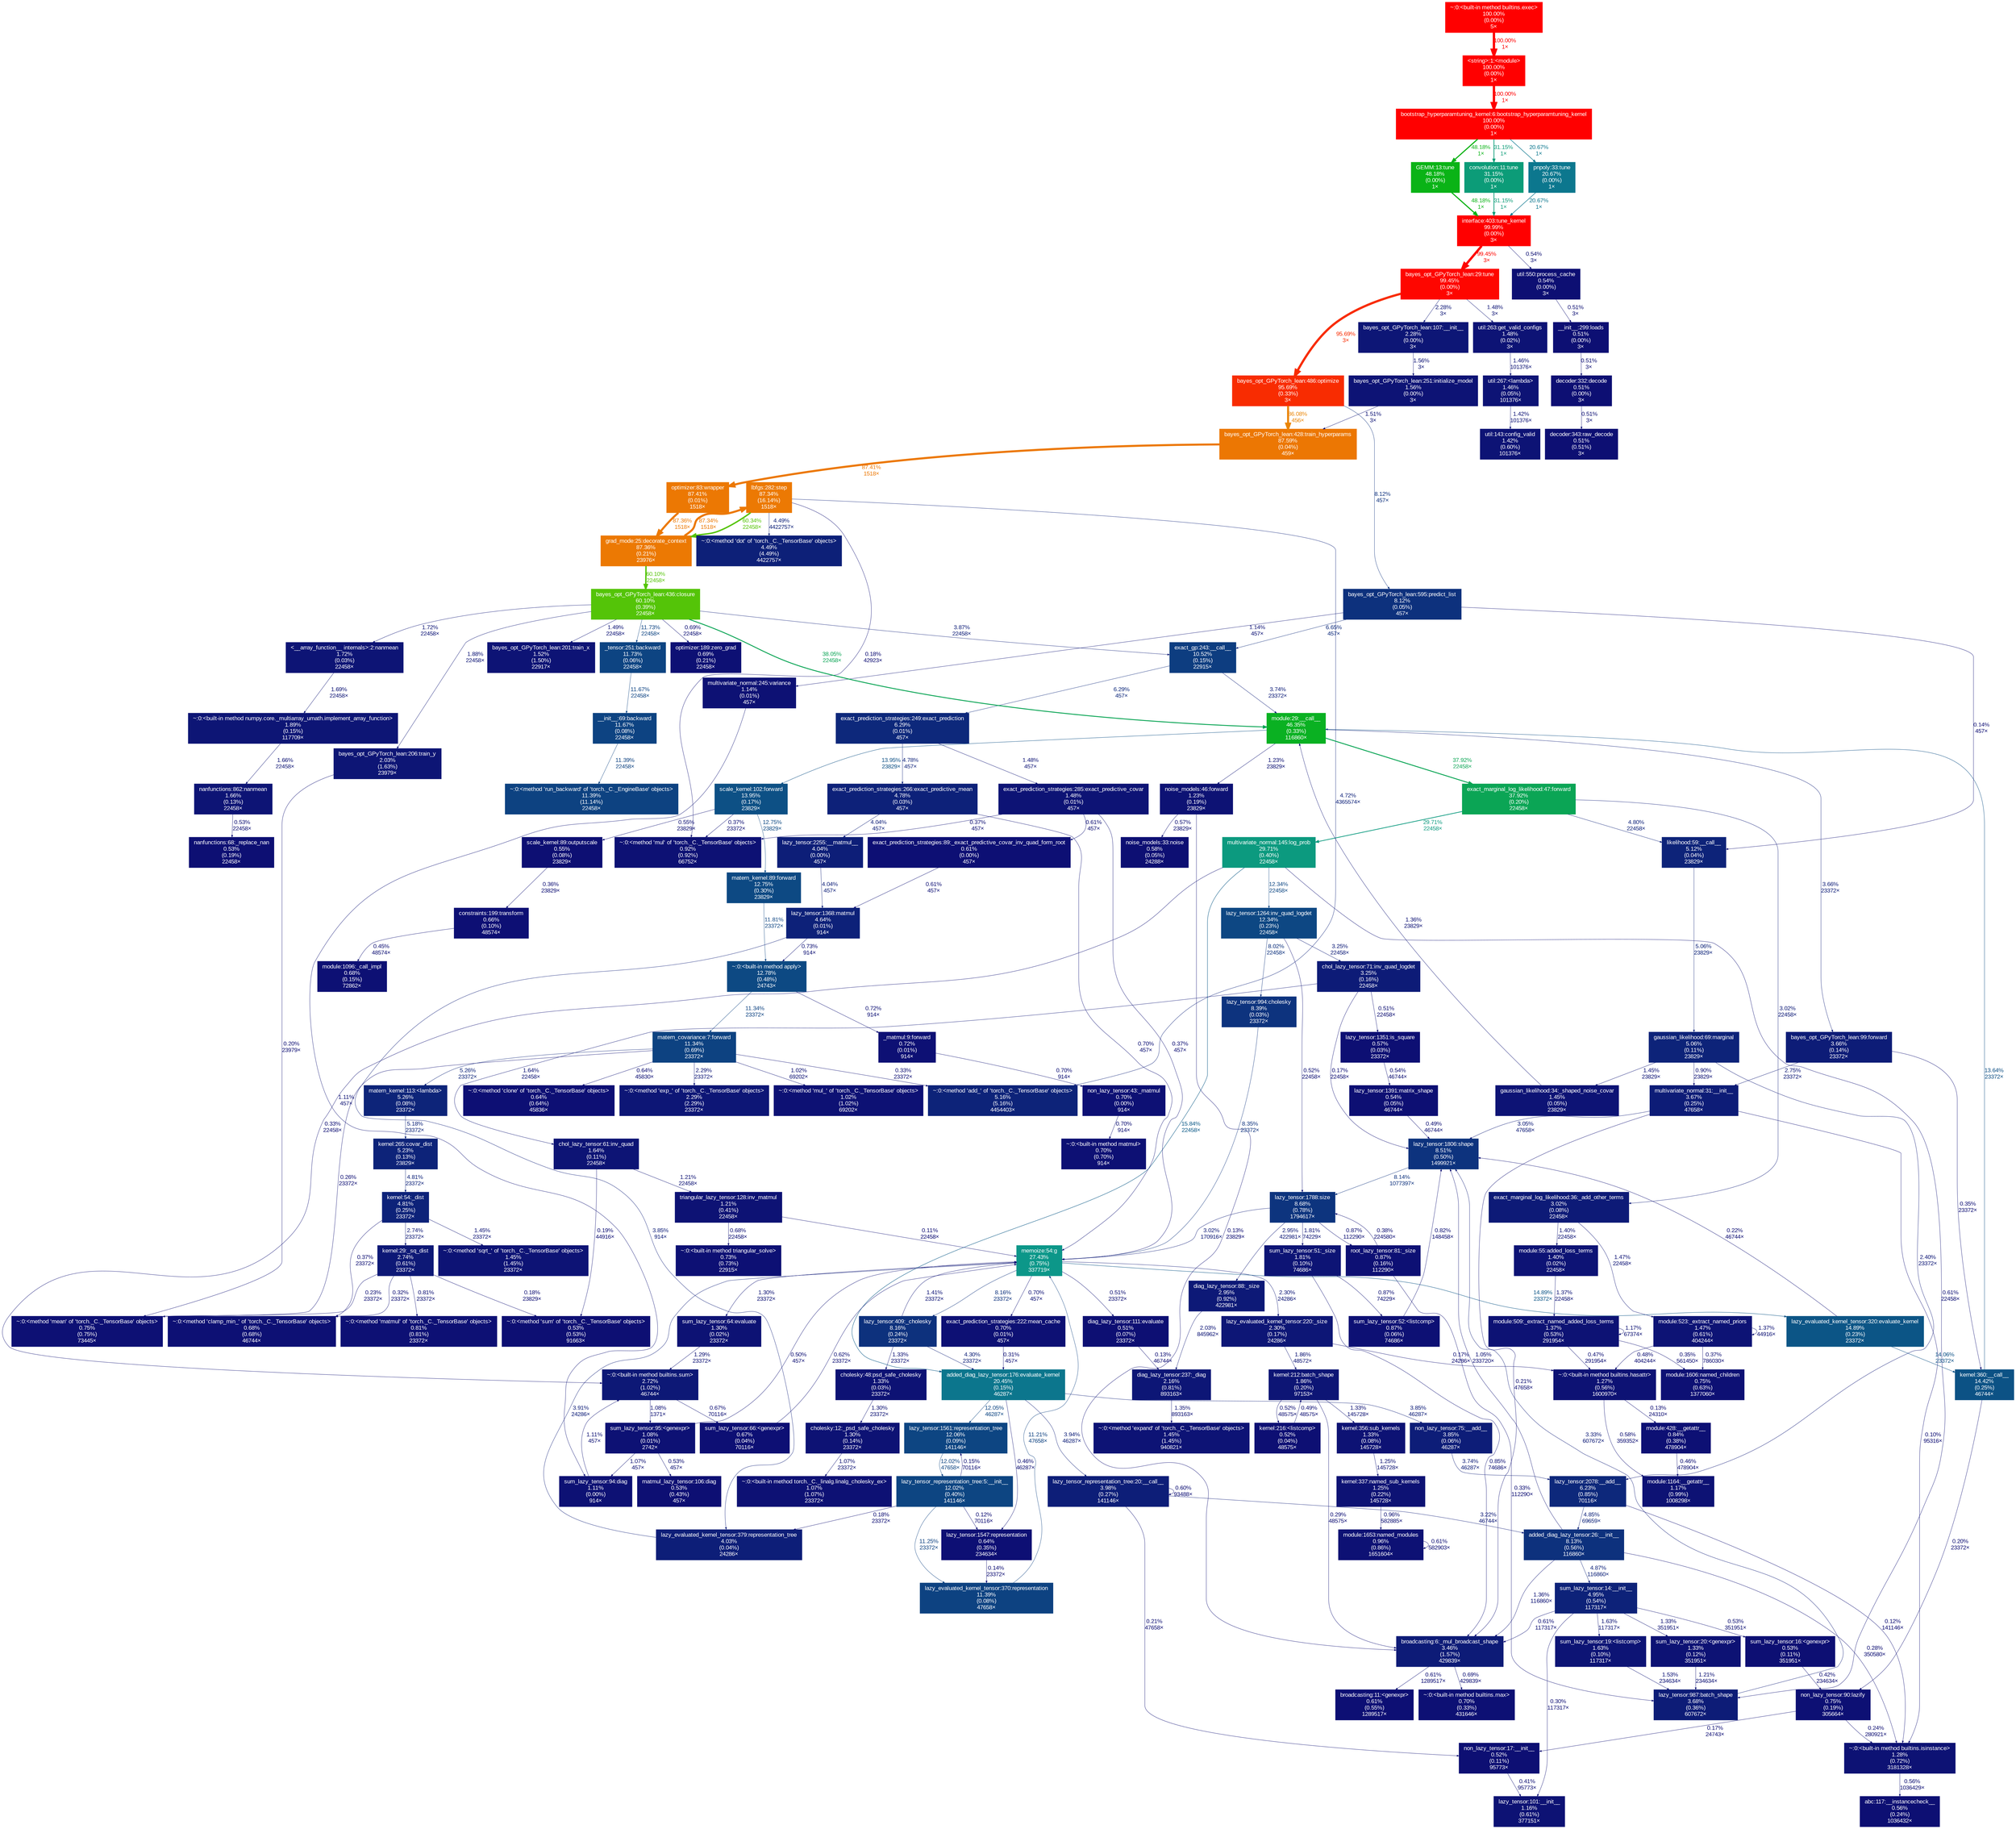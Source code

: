 digraph {
	graph [fontname=Arial, nodesep=0.125, ranksep=0.25];
	node [fontcolor=white, fontname=Arial, height=0, shape=box, style=filled, width=0];
	edge [fontname=Arial];
	27 [color="#ec7903", fontcolor="#ffffff", fontsize="10.00", label="lbfgs:282:step\n87.34%\n(16.14%)\n1518×", tooltip="/Users/fjwillemsen/.pyenv/versions/kerneltuner_bayesopt/lib/python3.9/site-packages/torch/optim/lbfgs.py"];
	27 -> 595 [arrowsize="0.78", color="#56c408", fontcolor="#56c408", fontsize="10.00", label="60.34%\n22458×", labeldistance="2.41", penwidth="2.41"];
	27 -> 655 [arrowsize="0.35", color="#0d2179", fontcolor="#0d2179", fontsize="10.00", label="4.72%\n4365574×", labeldistance="0.50", penwidth="0.50"];
	27 -> 671 [arrowsize="0.35", color="#0d2078", fontcolor="#0d2078", fontsize="10.00", label="4.49%\n4422757×", labeldistance="0.50", penwidth="0.50"];
	27 -> 684 [arrowsize="0.35", color="#0d0d73", fontcolor="#0d0d73", fontsize="10.00", label="0.18%\n42923×", labeldistance="0.50", penwidth="0.50"];
	29 [color="#0d1b77", fontcolor="#ffffff", fontsize="10.00", label="broadcasting:6:_mul_broadcast_shape\n3.46%\n(1.57%)\n429839×", tooltip="/Users/fjwillemsen/.pyenv/versions/kerneltuner_bayesopt/lib/python3.9/site-packages/gpytorch/utils/broadcasting.py"];
	29 -> 275 [arrowsize="0.35", color="#0d0f74", fontcolor="#0d0f74", fontsize="10.00", label="0.61%\n1289517×", labeldistance="0.50", penwidth="0.50"];
	29 -> 289 [arrowsize="0.35", color="#0d1074", fontcolor="#0d1074", fontsize="10.00", label="0.69%\n429839×", labeldistance="0.50", penwidth="0.50"];
	30 [color="#0d0f74", fontcolor="#ffffff", fontsize="10.00", label="lazy_tensor:1547:representation\n0.64%\n(0.35%)\n234634×", tooltip="/Users/fjwillemsen/.pyenv/versions/kerneltuner_bayesopt/lib/python3.9/site-packages/gpytorch/lazy/lazy_tensor.py"];
	30 -> 774 [arrowsize="0.35", color="#0d0d73", fontcolor="#0d0d73", fontsize="10.00", label="0.14%\n23372×", labeldistance="0.50", penwidth="0.50"];
	31 [color="#0d4582", fontcolor="#ffffff", fontsize="10.00", label="lazy_tensor_representation_tree:5:__init__\n12.02%\n(0.40%)\n141146×", tooltip="/Users/fjwillemsen/.pyenv/versions/kerneltuner_bayesopt/lib/python3.9/site-packages/gpytorch/lazy/lazy_tensor_representation_tree.py"];
	31 -> 30 [arrowsize="0.35", color="#0d0d73", fontcolor="#0d0d73", fontsize="10.00", label="0.12%\n70116×", labeldistance="0.50", penwidth="0.50"];
	31 -> 774 [arrowsize="0.35", color="#0d4181", fontcolor="#0d4181", fontsize="10.00", label="11.25%\n23372×", labeldistance="0.50", penwidth="0.50"];
	31 -> 775 [arrowsize="0.35", color="#0d0d73", fontcolor="#0d0d73", fontsize="10.00", label="0.18%\n23372×", labeldistance="0.50", penwidth="0.50"];
	31 -> 812 [arrowsize="0.35", color="#0d0d73", fontcolor="#0d0d73", fontsize="10.00", label="0.15%\n70116×", labeldistance="0.50", penwidth="0.50"];
	32 [color="#0d1e78", fontcolor="#ffffff", fontsize="10.00", label="lazy_tensor_representation_tree:20:__call__\n3.98%\n(0.27%)\n141146×", tooltip="/Users/fjwillemsen/.pyenv/versions/kerneltuner_bayesopt/lib/python3.9/site-packages/gpytorch/lazy/lazy_tensor_representation_tree.py"];
	32 -> 32 [arrowsize="0.35", color="#0d0f74", fontcolor="#0d0f74", fontsize="10.00", label="0.60%\n93488×", labeldistance="0.50", penwidth="0.50"];
	32 -> 229 [arrowsize="0.35", color="#0d1a77", fontcolor="#0d1a77", fontsize="10.00", label="3.22%\n46744×", labeldistance="0.50", penwidth="0.50"];
	32 -> 798 [arrowsize="0.35", color="#0d0e73", fontcolor="#0d0e73", fontsize="10.00", label="0.21%\n47658×", labeldistance="0.50", penwidth="0.50"];
	33 [color="#0d3d80", fontcolor="#ffffff", fontsize="10.00", label="exact_gp:243:__call__\n10.52%\n(0.15%)\n22915×", tooltip="/Users/fjwillemsen/.pyenv/versions/kerneltuner_bayesopt/lib/python3.9/site-packages/gpytorch/models/exact_gp.py"];
	33 -> 247 [arrowsize="0.35", color="#0d1d78", fontcolor="#0d1d78", fontsize="10.00", label="3.74%\n23372×", labeldistance="0.50", penwidth="0.50"];
	33 -> 776 [arrowsize="0.35", color="#0d287b", fontcolor="#0d287b", fontsize="10.00", label="6.29%\n457×", labeldistance="0.50", penwidth="0.50"];
	36 [color="#ec7703", fontcolor="#ffffff", fontsize="10.00", label="bayes_opt_GPyTorch_lean:428:train_hyperparams\n87.59%\n(0.04%)\n459×", tooltip="/Users/fjwillemsen/University/PhD/OneDrive - Netherlands eScience Center/Projects/Bayesian Optimization in Kernel Tuner/Code/kernel_tuner/kernel_tuner/strategies/bayes_opt_GPyTorch_lean.py"];
	36 -> 142 [arrowsize="0.93", color="#ec7803", fontcolor="#ec7803", fontsize="10.00", label="87.41%\n1518×", labeldistance="3.50", penwidth="3.50"];
	38 [color="#ff0000", fontcolor="#ffffff", fontsize="10.00", label="bootstrap_hyperparamtuning_kernel:6:bootstrap_hyperparamtuning_kernel\n100.00%\n(0.00%)\n1×", tooltip="/Users/fjwillemsen/Library/CloudStorage/OneDrive-NetherlandseScienceCenter/Projects/Bayesian Optimization in Kernel Tuner/Code/cached_data_used/bootstrap_hyperparamtuning_kernel.py"];
	38 -> 356 [arrowsize="0.69", color="#0ab316", fontcolor="#0ab316", fontsize="10.00", label="48.18%\n1×", labeldistance="1.93", penwidth="1.93"];
	38 -> 516 [arrowsize="0.56", color="#0c9c78", fontcolor="#0c9c78", fontsize="10.00", label="31.15%\n1×", labeldistance="1.25", penwidth="1.25"];
	38 -> 745 [arrowsize="0.45", color="#0c778e", fontcolor="#0c778e", fontsize="10.00", label="20.67%\n1×", labeldistance="0.83", penwidth="0.83"];
	55 [color="#0d1375", fontcolor="#ffffff", fontsize="10.00", label="util:143:config_valid\n1.42%\n(0.60%)\n101376×", tooltip="/Users/fjwillemsen/University/PhD/OneDrive - Netherlands eScience Center/Projects/Bayesian Optimization in Kernel Tuner/Code/kernel_tuner/kernel_tuner/util.py"];
	60 [color="#0d4983", fontcolor="#ffffff", fontsize="10.00", label="matern_kernel:89:forward\n12.75%\n(0.30%)\n23829×", tooltip="/Users/fjwillemsen/.pyenv/versions/kerneltuner_bayesopt/lib/python3.9/site-packages/gpytorch/kernels/matern_kernel.py"];
	60 -> 758 [arrowsize="0.35", color="#0d4482", fontcolor="#0d4482", fontsize="10.00", label="11.81%\n23372×", labeldistance="0.50", penwidth="0.50"];
	61 [color="#fe0600", fontcolor="#ffffff", fontsize="10.00", label="bayes_opt_GPyTorch_lean:29:tune\n99.45%\n(0.00%)\n3×", tooltip="/Users/fjwillemsen/University/PhD/OneDrive - Netherlands eScience Center/Projects/Bayesian Optimization in Kernel Tuner/Code/kernel_tuner/kernel_tuner/strategies/bayes_opt_GPyTorch_lean.py"];
	61 -> 88 [arrowsize="0.35", color="#0d1375", fontcolor="#0d1375", fontsize="10.00", label="1.48%\n3×", labeldistance="0.50", penwidth="0.50"];
	61 -> 281 [arrowsize="0.35", color="#0d1676", fontcolor="#0d1676", fontsize="10.00", label="2.28%\n3×", labeldistance="0.50", penwidth="0.50"];
	61 -> 282 [arrowsize="0.98", color="#f82c01", fontcolor="#f82c01", fontsize="10.00", label="95.69%\n3×", labeldistance="3.83", penwidth="3.83"];
	85 [color="#0d0f73", fontcolor="#ffffff", fontsize="10.00", label="util:550:process_cache\n0.54%\n(0.00%)\n3×", tooltip="/Users/fjwillemsen/University/PhD/OneDrive - Netherlands eScience Center/Projects/Bayesian Optimization in Kernel Tuner/Code/kernel_tuner/kernel_tuner/util.py"];
	85 -> 134 [arrowsize="0.35", color="#0d0f73", fontcolor="#0d0f73", fontsize="10.00", label="0.51%\n3×", labeldistance="0.50", penwidth="0.50"];
	86 [color="#ff0000", fontcolor="#ffffff", fontsize="10.00", label="interface:403:tune_kernel\n99.99%\n(0.00%)\n3×", tooltip="/Users/fjwillemsen/University/PhD/OneDrive - Netherlands eScience Center/Projects/Bayesian Optimization in Kernel Tuner/Code/kernel_tuner/kernel_tuner/interface.py"];
	86 -> 61 [arrowsize="1.00", color="#fe0600", fontcolor="#fe0600", fontsize="10.00", label="99.45%\n3×", labeldistance="3.98", penwidth="3.98"];
	86 -> 85 [arrowsize="0.35", color="#0d0f73", fontcolor="#0d0f73", fontsize="10.00", label="0.54%\n3×", labeldistance="0.50", penwidth="0.50"];
	88 [color="#0d1375", fontcolor="#ffffff", fontsize="10.00", label="util:263:get_valid_configs\n1.48%\n(0.02%)\n3×", tooltip="/Users/fjwillemsen/University/PhD/OneDrive - Netherlands eScience Center/Projects/Bayesian Optimization in Kernel Tuner/Code/kernel_tuner/kernel_tuner/util.py"];
	88 -> 487 [arrowsize="0.35", color="#0d1375", fontcolor="#0d1375", fontsize="10.00", label="1.46%\n101376×", labeldistance="0.50", penwidth="0.50"];
	93 [color="#0d1074", fontcolor="#ffffff", fontsize="10.00", label="module:1606:named_children\n0.75%\n(0.63%)\n1377060×", tooltip="/Users/fjwillemsen/.pyenv/versions/kerneltuner_bayesopt/lib/python3.9/site-packages/torch/nn/modules/module.py"];
	94 [color="#0d1174", fontcolor="#ffffff", fontsize="10.00", label="module:1653:named_modules\n0.96%\n(0.86%)\n1651604×", tooltip="/Users/fjwillemsen/.pyenv/versions/kerneltuner_bayesopt/lib/python3.9/site-packages/torch/nn/modules/module.py"];
	94 -> 94 [arrowsize="0.35", color="#0d0f74", fontcolor="#0d0f74", fontsize="10.00", label="0.61%\n582903×", labeldistance="0.50", penwidth="0.50"];
	95 [color="#0d1274", fontcolor="#ffffff", fontsize="10.00", label="module:509:_extract_named_added_loss_terms\n1.37%\n(0.53%)\n291954×", tooltip="/Users/fjwillemsen/.pyenv/versions/kerneltuner_bayesopt/lib/python3.9/site-packages/gpytorch/module.py"];
	95 -> 93 [arrowsize="0.35", color="#0d0e73", fontcolor="#0d0e73", fontsize="10.00", label="0.35%\n561450×", labeldistance="0.50", penwidth="0.50"];
	95 -> 95 [arrowsize="0.35", color="#0d1274", fontcolor="#0d1274", fontsize="10.00", label="1.17%\n67374×", labeldistance="0.50", penwidth="0.50"];
	95 -> 174 [arrowsize="0.35", color="#0d0f73", fontcolor="#0d0f73", fontsize="10.00", label="0.47%\n291954×", labeldistance="0.50", penwidth="0.50"];
	96 [color="#0d1375", fontcolor="#ffffff", fontsize="10.00", label="module:523:_extract_named_priors\n1.47%\n(0.61%)\n404244×", tooltip="/Users/fjwillemsen/.pyenv/versions/kerneltuner_bayesopt/lib/python3.9/site-packages/gpytorch/module.py"];
	96 -> 93 [arrowsize="0.35", color="#0d0e73", fontcolor="#0d0e73", fontsize="10.00", label="0.37%\n786030×", labeldistance="0.50", penwidth="0.50"];
	96 -> 96 [arrowsize="0.35", color="#0d1274", fontcolor="#0d1274", fontsize="10.00", label="1.37%\n44916×", labeldistance="0.50", penwidth="0.50"];
	96 -> 174 [arrowsize="0.35", color="#0d0f73", fontcolor="#0d0f73", fontsize="10.00", label="0.48%\n404244×", labeldistance="0.50", penwidth="0.50"];
	134 [color="#0d0f73", fontcolor="#ffffff", fontsize="10.00", label="__init__:299:loads\n0.51%\n(0.00%)\n3×", tooltip="/Users/fjwillemsen/.pyenv/versions/3.9.9/lib/python3.9/json/__init__.py"];
	134 -> 271 [arrowsize="0.35", color="#0d0f73", fontcolor="#0d0f73", fontsize="10.00", label="0.51%\n3×", labeldistance="0.50", penwidth="0.50"];
	140 [color="#0d1274", fontcolor="#ffffff", fontsize="10.00", label="module:1164:__getattr__\n1.17%\n(0.99%)\n1008298×", tooltip="/Users/fjwillemsen/.pyenv/versions/kerneltuner_bayesopt/lib/python3.9/site-packages/torch/nn/modules/module.py"];
	142 [color="#ec7803", fontcolor="#ffffff", fontsize="10.00", label="optimizer:83:wrapper\n87.41%\n(0.01%)\n1518×", tooltip="/Users/fjwillemsen/.pyenv/versions/kerneltuner_bayesopt/lib/python3.9/site-packages/torch/optim/optimizer.py"];
	142 -> 595 [arrowsize="0.93", color="#ec7903", fontcolor="#ec7903", fontsize="10.00", label="87.36%\n1518×", labeldistance="3.49", penwidth="3.49"];
	145 [color="#0d1475", fontcolor="#ffffff", fontsize="10.00", label="nanfunctions:862:nanmean\n1.66%\n(0.13%)\n22458×", tooltip="/Users/fjwillemsen/.pyenv/versions/kerneltuner_bayesopt/lib/python3.9/site-packages/numpy/lib/nanfunctions.py"];
	145 -> 258 [arrowsize="0.35", color="#0d0f73", fontcolor="#0d0f73", fontsize="10.00", label="0.53%\n22458×", labeldistance="0.50", penwidth="0.50"];
	157 [color="#0d317d", fontcolor="#ffffff", fontsize="10.00", label="lazy_tensor:409:_cholesky\n8.16%\n(0.24%)\n23372×", tooltip="/Users/fjwillemsen/.pyenv/versions/kerneltuner_bayesopt/lib/python3.9/site-packages/gpytorch/lazy/lazy_tensor.py"];
	157 -> 455 [arrowsize="0.35", color="#0d1375", fontcolor="#0d1375", fontsize="10.00", label="1.41%\n23372×", labeldistance="0.50", penwidth="0.50"];
	157 -> 782 [arrowsize="0.35", color="#0d1f78", fontcolor="#0d1f78", fontsize="10.00", label="4.30%\n23372×", labeldistance="0.50", penwidth="0.50"];
	157 -> 789 [arrowsize="0.35", color="#0d1274", fontcolor="#0d1274", fontsize="10.00", label="1.33%\n23372×", labeldistance="0.50", penwidth="0.50"];
	158 [color="#0d4281", fontcolor="#ffffff", fontsize="10.00", label="matern_covariance:7:forward\n11.34%\n(0.69%)\n23372×", tooltip="/Users/fjwillemsen/.pyenv/versions/kerneltuner_bayesopt/lib/python3.9/site-packages/gpytorch/functions/matern_covariance.py"];
	158 -> 655 [arrowsize="0.35", color="#0d0e73", fontcolor="#0d0e73", fontsize="10.00", label="0.33%\n23372×", labeldistance="0.50", penwidth="0.50"];
	158 -> 663 [arrowsize="0.35", color="#0d0f74", fontcolor="#0d0f74", fontsize="10.00", label="0.64%\n45830×", labeldistance="0.50", penwidth="0.50"];
	158 -> 672 [arrowsize="0.35", color="#0d1676", fontcolor="#0d1676", fontsize="10.00", label="2.29%\n23372×", labeldistance="0.50", penwidth="0.50"];
	158 -> 682 [arrowsize="0.35", color="#0d0e73", fontcolor="#0d0e73", fontsize="10.00", label="0.26%\n23372×", labeldistance="0.50", penwidth="0.50"];
	158 -> 686 [arrowsize="0.35", color="#0d1174", fontcolor="#0d1174", fontsize="10.00", label="1.02%\n69202×", labeldistance="0.50", penwidth="0.50"];
	158 -> 827 [arrowsize="0.35", color="#0d2479", fontcolor="#0d2479", fontsize="10.00", label="5.26%\n23372×", labeldistance="0.50", penwidth="0.50"];
	165 [color="#ff0000", fontcolor="#ffffff", fontsize="10.00", label="~:0:<built-in method builtins.exec>\n100.00%\n(0.00%)\n5×", tooltip="~"];
	165 -> 866 [arrowsize="1.00", color="#ff0000", fontcolor="#ff0000", fontsize="10.00", label="100.00%\n1×", labeldistance="4.00", penwidth="4.00"];
	174 [color="#0d1274", fontcolor="#ffffff", fontsize="10.00", label="~:0:<built-in method builtins.hasattr>\n1.27%\n(0.56%)\n1600970×", tooltip="~"];
	174 -> 140 [arrowsize="0.35", color="#0d0f73", fontcolor="#0d0f73", fontsize="10.00", label="0.58%\n359352×", labeldistance="0.50", penwidth="0.50"];
	174 -> 572 [arrowsize="0.35", color="#0d0d73", fontcolor="#0d0d73", fontsize="10.00", label="0.13%\n24310×", labeldistance="0.50", penwidth="0.50"];
	185 [color="#0d1074", fontcolor="#ffffff", fontsize="10.00", label="optimizer:189:zero_grad\n0.69%\n(0.21%)\n22458×", tooltip="/Users/fjwillemsen/.pyenv/versions/kerneltuner_bayesopt/lib/python3.9/site-packages/torch/optim/optimizer.py"];
	191 [color="#0d1676", fontcolor="#ffffff", fontsize="10.00", label="lazy_evaluated_kernel_tensor:220:_size\n2.30%\n(0.17%)\n24286×", tooltip="/Users/fjwillemsen/.pyenv/versions/kerneltuner_bayesopt/lib/python3.9/site-packages/gpytorch/lazy/lazy_evaluated_kernel_tensor.py"];
	191 -> 174 [arrowsize="0.35", color="#0d0d73", fontcolor="#0d0d73", fontsize="10.00", label="0.17%\n24286×", labeldistance="0.50", penwidth="0.50"];
	191 -> 278 [arrowsize="0.35", color="#0d1575", fontcolor="#0d1575", fontsize="10.00", label="1.86%\n48572×", labeldistance="0.50", penwidth="0.50"];
	199 [color="#0d1274", fontcolor="#ffffff", fontsize="10.00", label="~:0:<built-in method builtins.isinstance>\n1.28%\n(0.72%)\n3181328×", tooltip="~"];
	199 -> 340 [arrowsize="0.35", color="#0d0f73", fontcolor="#0d0f73", fontsize="10.00", label="0.56%\n1036429×", labeldistance="0.50", penwidth="0.50"];
	220 [color="#0d4382", fontcolor="#ffffff", fontsize="10.00", label="__init__:69:backward\n11.67%\n(0.08%)\n22458×", tooltip="/Users/fjwillemsen/.pyenv/versions/kerneltuner_bayesopt/lib/python3.9/site-packages/torch/autograd/__init__.py"];
	220 -> 594 [arrowsize="0.35", color="#0d4281", fontcolor="#0d4281", fontsize="10.00", label="11.39%\n22458×", labeldistance="0.50", penwidth="0.50"];
	228 [color="#0d1c77", fontcolor="#ffffff", fontsize="10.00", label="multivariate_normal:31:__init__\n3.67%\n(0.25%)\n47658×", tooltip="/Users/fjwillemsen/.pyenv/versions/kerneltuner_bayesopt/lib/python3.9/site-packages/gpytorch/distributions/multivariate_normal.py"];
	228 -> 29 [arrowsize="0.35", color="#0d0e73", fontcolor="#0d0e73", fontsize="10.00", label="0.21%\n47658×", labeldistance="0.50", penwidth="0.50"];
	228 -> 199 [arrowsize="0.35", color="#0d0d73", fontcolor="#0d0d73", fontsize="10.00", label="0.10%\n95316×", labeldistance="0.50", penwidth="0.50"];
	228 -> 813 [arrowsize="0.35", color="#0d1a77", fontcolor="#0d1a77", fontsize="10.00", label="3.05%\n47658×", labeldistance="0.50", penwidth="0.50"];
	229 [color="#0d317d", fontcolor="#ffffff", fontsize="10.00", label="added_diag_lazy_tensor:26:__init__\n8.13%\n(0.56%)\n116860×", tooltip="/Users/fjwillemsen/.pyenv/versions/kerneltuner_bayesopt/lib/python3.9/site-packages/gpytorch/lazy/added_diag_lazy_tensor.py"];
	229 -> 29 [arrowsize="0.35", color="#0d1274", fontcolor="#0d1274", fontsize="10.00", label="1.36%\n116860×", labeldistance="0.50", penwidth="0.50"];
	229 -> 199 [arrowsize="0.35", color="#0d0e73", fontcolor="#0d0e73", fontsize="10.00", label="0.28%\n350580×", labeldistance="0.50", penwidth="0.50"];
	229 -> 785 [arrowsize="0.35", color="#0d2279", fontcolor="#0d2279", fontsize="10.00", label="4.87%\n116860×", labeldistance="0.50", penwidth="0.50"];
	229 -> 813 [arrowsize="0.35", color="#0d1174", fontcolor="#0d1174", fontsize="10.00", label="1.05%\n233720×", labeldistance="0.50", penwidth="0.50"];
	231 [color="#0d2179", fontcolor="#ffffff", fontsize="10.00", label="lazy_tensor:1368:matmul\n4.64%\n(0.01%)\n914×", tooltip="/Users/fjwillemsen/.pyenv/versions/kerneltuner_bayesopt/lib/python3.9/site-packages/gpytorch/lazy/lazy_tensor.py"];
	231 -> 758 [arrowsize="0.35", color="#0d1074", fontcolor="#0d1074", fontsize="10.00", label="0.73%\n914×", labeldistance="0.50", penwidth="0.50"];
	231 -> 775 [arrowsize="0.35", color="#0d1d78", fontcolor="#0d1d78", fontsize="10.00", label="3.85%\n914×", labeldistance="0.50", penwidth="0.50"];
	232 [color="#0d287b", fontcolor="#ffffff", fontsize="10.00", label="lazy_tensor:2078:__add__\n6.23%\n(0.85%)\n70116×", tooltip="/Users/fjwillemsen/.pyenv/versions/kerneltuner_bayesopt/lib/python3.9/site-packages/gpytorch/lazy/lazy_tensor.py"];
	232 -> 199 [arrowsize="0.35", color="#0d0d73", fontcolor="#0d0d73", fontsize="10.00", label="0.12%\n141146×", labeldistance="0.50", penwidth="0.50"];
	232 -> 229 [arrowsize="0.35", color="#0d2279", fontcolor="#0d2279", fontsize="10.00", label="4.85%\n69659×", labeldistance="0.50", penwidth="0.50"];
	236 [color="#0d1d78", fontcolor="#ffffff", fontsize="10.00", label="non_lazy_tensor:75:__add__\n3.85%\n(0.06%)\n46287×", tooltip="/Users/fjwillemsen/.pyenv/versions/kerneltuner_bayesopt/lib/python3.9/site-packages/gpytorch/lazy/non_lazy_tensor.py"];
	236 -> 232 [arrowsize="0.35", color="#0d1d78", fontcolor="#0d1d78", fontsize="10.00", label="3.74%\n46287×", labeldistance="0.50", penwidth="0.50"];
	237 [color="#0d1074", fontcolor="#ffffff", fontsize="10.00", label="non_lazy_tensor:90:lazify\n0.75%\n(0.19%)\n305664×", tooltip="/Users/fjwillemsen/.pyenv/versions/kerneltuner_bayesopt/lib/python3.9/site-packages/gpytorch/lazy/non_lazy_tensor.py"];
	237 -> 199 [arrowsize="0.35", color="#0d0e73", fontcolor="#0d0e73", fontsize="10.00", label="0.24%\n280921×", labeldistance="0.50", penwidth="0.50"];
	237 -> 798 [arrowsize="0.35", color="#0d0d73", fontcolor="#0d0d73", fontsize="10.00", label="0.17%\n24743×", labeldistance="0.50", penwidth="0.50"];
	238 [color="#0d1274", fontcolor="#ffffff", fontsize="10.00", label="triangular_lazy_tensor:128:inv_matmul\n1.21%\n(0.41%)\n22458×", tooltip="/Users/fjwillemsen/.pyenv/versions/kerneltuner_bayesopt/lib/python3.9/site-packages/gpytorch/lazy/triangular_lazy_tensor.py"];
	238 -> 455 [arrowsize="0.35", color="#0d0d73", fontcolor="#0d0d73", fontsize="10.00", label="0.11%\n22458×", labeldistance="0.50", penwidth="0.50"];
	238 -> 732 [arrowsize="0.35", color="#0d1074", fontcolor="#0d1074", fontsize="10.00", label="0.68%\n22458×", labeldistance="0.50", penwidth="0.50"];
	240 [color="#0d0f73", fontcolor="#ffffff", fontsize="10.00", label="matmul_lazy_tensor:106:diag\n0.53%\n(0.43%)\n457×", tooltip="/Users/fjwillemsen/.pyenv/versions/kerneltuner_bayesopt/lib/python3.9/site-packages/gpytorch/lazy/matmul_lazy_tensor.py"];
	244 [color="#0d1274", fontcolor="#ffffff", fontsize="10.00", label="kernel:337:named_sub_kernels\n1.25%\n(0.22%)\n145728×", tooltip="/Users/fjwillemsen/.pyenv/versions/kerneltuner_bayesopt/lib/python3.9/site-packages/gpytorch/kernels/kernel.py"];
	244 -> 94 [arrowsize="0.35", color="#0d1174", fontcolor="#0d1174", fontsize="10.00", label="0.96%\n582885×", labeldistance="0.50", penwidth="0.50"];
	246 [color="#0d2379", fontcolor="#ffffff", fontsize="10.00", label="likelihood:59:__call__\n5.12%\n(0.04%)\n23829×", tooltip="/Users/fjwillemsen/.pyenv/versions/kerneltuner_bayesopt/lib/python3.9/site-packages/gpytorch/likelihoods/likelihood.py"];
	246 -> 615 [arrowsize="0.35", color="#0d2379", fontcolor="#0d2379", fontsize="10.00", label="5.06%\n23829×", labeldistance="0.50", penwidth="0.50"];
	247 [color="#0ab122", fontcolor="#ffffff", fontsize="10.00", label="module:29:__call__\n46.35%\n(0.33%)\n116860×", tooltip="/Users/fjwillemsen/.pyenv/versions/kerneltuner_bayesopt/lib/python3.9/site-packages/gpytorch/module.py"];
	247 -> 251 [arrowsize="0.62", color="#0ba555", fontcolor="#0ba555", fontsize="10.00", label="37.92%\n22458×", labeldistance="1.52", penwidth="1.52"];
	247 -> 627 [arrowsize="0.35", color="#0d1274", fontcolor="#0d1274", fontsize="10.00", label="1.23%\n23829×", labeldistance="0.50", penwidth="0.50"];
	247 -> 685 [arrowsize="0.37", color="#0d5085", fontcolor="#0d5085", fontsize="10.00", label="13.95%\n23829×", labeldistance="0.56", penwidth="0.56"];
	247 -> 781 [arrowsize="0.35", color="#0d1c77", fontcolor="#0d1c77", fontsize="10.00", label="3.66%\n23372×", labeldistance="0.50", penwidth="0.50"];
	251 [color="#0ba555", fontcolor="#ffffff", fontsize="10.00", label="exact_marginal_log_likelihood:47:forward\n37.92%\n(0.20%)\n22458×", tooltip="/Users/fjwillemsen/.pyenv/versions/kerneltuner_bayesopt/lib/python3.9/site-packages/gpytorch/mlls/exact_marginal_log_likelihood.py"];
	251 -> 246 [arrowsize="0.35", color="#0d2179", fontcolor="#0d2179", fontsize="10.00", label="4.80%\n22458×", labeldistance="0.50", penwidth="0.50"];
	251 -> 301 [arrowsize="0.55", color="#0c9a7f", fontcolor="#0c9a7f", fontsize="10.00", label="29.71%\n22458×", labeldistance="1.19", penwidth="1.19"];
	251 -> 844 [arrowsize="0.35", color="#0d1a77", fontcolor="#0d1a77", fontsize="10.00", label="3.02%\n22458×", labeldistance="0.50", penwidth="0.50"];
	258 [color="#0d0f73", fontcolor="#ffffff", fontsize="10.00", label="nanfunctions:68:_replace_nan\n0.53%\n(0.19%)\n22458×", tooltip="/Users/fjwillemsen/.pyenv/versions/kerneltuner_bayesopt/lib/python3.9/site-packages/numpy/lib/nanfunctions.py"];
	271 [color="#0d0f73", fontcolor="#ffffff", fontsize="10.00", label="decoder:332:decode\n0.51%\n(0.00%)\n3×", tooltip="/Users/fjwillemsen/.pyenv/versions/3.9.9/lib/python3.9/json/decoder.py"];
	271 -> 472 [arrowsize="0.35", color="#0d0f73", fontcolor="#0d0f73", fontsize="10.00", label="0.51%\n3×", labeldistance="0.50", penwidth="0.50"];
	275 [color="#0d0f74", fontcolor="#ffffff", fontsize="10.00", label="broadcasting:11:<genexpr>\n0.61%\n(0.55%)\n1289517×", tooltip="/Users/fjwillemsen/.pyenv/versions/kerneltuner_bayesopt/lib/python3.9/site-packages/gpytorch/utils/broadcasting.py"];
	278 [color="#0d1575", fontcolor="#ffffff", fontsize="10.00", label="kernel:212:batch_shape\n1.86%\n(0.20%)\n97153×", tooltip="/Users/fjwillemsen/.pyenv/versions/kerneltuner_bayesopt/lib/python3.9/site-packages/gpytorch/kernels/kernel.py"];
	278 -> 29 [arrowsize="0.35", color="#0d0e73", fontcolor="#0d0e73", fontsize="10.00", label="0.29%\n48575×", labeldistance="0.50", penwidth="0.50"];
	278 -> 825 [arrowsize="0.35", color="#0d0f73", fontcolor="#0d0f73", fontsize="10.00", label="0.52%\n48575×", labeldistance="0.50", penwidth="0.50"];
	278 -> 828 [arrowsize="0.35", color="#0d1274", fontcolor="#0d1274", fontsize="10.00", label="1.33%\n145728×", labeldistance="0.50", penwidth="0.50"];
	281 [color="#0d1676", fontcolor="#ffffff", fontsize="10.00", label="bayes_opt_GPyTorch_lean:107:__init__\n2.28%\n(0.00%)\n3×", tooltip="/Users/fjwillemsen/University/PhD/OneDrive - Netherlands eScience Center/Projects/Bayesian Optimization in Kernel Tuner/Code/kernel_tuner/kernel_tuner/strategies/bayes_opt_GPyTorch_lean.py"];
	281 -> 567 [arrowsize="0.35", color="#0d1375", fontcolor="#0d1375", fontsize="10.00", label="1.56%\n3×", labeldistance="0.50", penwidth="0.50"];
	282 [color="#f82c01", fontcolor="#ffffff", fontsize="10.00", label="bayes_opt_GPyTorch_lean:486:optimize\n95.69%\n(0.33%)\n3×", tooltip="/Users/fjwillemsen/University/PhD/OneDrive - Netherlands eScience Center/Projects/Bayesian Optimization in Kernel Tuner/Code/kernel_tuner/kernel_tuner/strategies/bayes_opt_GPyTorch_lean.py"];
	282 -> 36 [arrowsize="0.93", color="#ea8403", fontcolor="#ea8403", fontsize="10.00", label="86.08%\n456×", labeldistance="3.44", penwidth="3.44"];
	282 -> 596 [arrowsize="0.35", color="#0d317d", fontcolor="#0d317d", fontsize="10.00", label="8.12%\n457×", labeldistance="0.50", penwidth="0.50"];
	289 [color="#0d1074", fontcolor="#ffffff", fontsize="10.00", label="~:0:<built-in method builtins.max>\n0.70%\n(0.33%)\n431646×", tooltip="~"];
	300 [color="#0d1876", fontcolor="#ffffff", fontsize="10.00", label="~:0:<built-in method builtins.sum>\n2.72%\n(1.02%)\n46744×", tooltip="~"];
	300 -> 626 [arrowsize="0.35", color="#0d1174", fontcolor="#0d1174", fontsize="10.00", label="1.08%\n1371×", labeldistance="0.50", penwidth="0.50"];
	300 -> 792 [arrowsize="0.35", color="#0d0f74", fontcolor="#0d0f74", fontsize="10.00", label="0.67%\n70116×", labeldistance="0.50", penwidth="0.50"];
	301 [color="#0c9a7f", fontcolor="#ffffff", fontsize="10.00", label="multivariate_normal:145:log_prob\n29.71%\n(0.40%)\n22458×", tooltip="/Users/fjwillemsen/.pyenv/versions/kerneltuner_bayesopt/lib/python3.9/site-packages/gpytorch/distributions/multivariate_normal.py"];
	301 -> 300 [arrowsize="0.35", color="#0d0e73", fontcolor="#0d0e73", fontsize="10.00", label="0.33%\n22458×", labeldistance="0.50", penwidth="0.50"];
	301 -> 381 [arrowsize="0.35", color="#0d4783", fontcolor="#0d4783", fontsize="10.00", label="12.34%\n22458×", labeldistance="0.50", penwidth="0.50"];
	301 -> 782 [arrowsize="0.40", color="#0c5a87", fontcolor="#0c5a87", fontsize="10.00", label="15.84%\n22458×", labeldistance="0.63", penwidth="0.63"];
	301 -> 803 [arrowsize="0.35", color="#0d0f74", fontcolor="#0d0f74", fontsize="10.00", label="0.61%\n22458×", labeldistance="0.50", penwidth="0.50"];
	302 [color="#0d1274", fontcolor="#ffffff", fontsize="10.00", label="sum_lazy_tensor:64:evaluate\n1.30%\n(0.02%)\n23372×", tooltip="/Users/fjwillemsen/.pyenv/versions/kerneltuner_bayesopt/lib/python3.9/site-packages/gpytorch/lazy/sum_lazy_tensor.py"];
	302 -> 300 [arrowsize="0.35", color="#0d1274", fontcolor="#0d1274", fontsize="10.00", label="1.29%\n23372×", labeldistance="0.50", penwidth="0.50"];
	303 [color="#0d1174", fontcolor="#ffffff", fontsize="10.00", label="sum_lazy_tensor:94:diag\n1.11%\n(0.00%)\n914×", tooltip="/Users/fjwillemsen/.pyenv/versions/kerneltuner_bayesopt/lib/python3.9/site-packages/gpytorch/lazy/sum_lazy_tensor.py"];
	303 -> 300 [arrowsize="0.35", color="#0d1174", fontcolor="#0d1174", fontsize="10.00", label="1.11%\n457×", labeldistance="0.50", penwidth="0.50"];
	340 [color="#0d0f73", fontcolor="#ffffff", fontsize="10.00", label="abc:117:__instancecheck__\n0.56%\n(0.24%)\n1036432×", tooltip="/Users/fjwillemsen/.pyenv/versions/3.9.9/lib/python3.9/abc.py"];
	356 [color="#0ab316", fontcolor="#ffffff", fontsize="10.00", label="GEMM:13:tune\n48.18%\n(0.00%)\n1×", tooltip="/Users/fjwillemsen/Library/CloudStorage/OneDrive-NetherlandseScienceCenter/Projects/Bayesian Optimization in Kernel Tuner/Code/cached_data_used/GEMM.py"];
	356 -> 86 [arrowsize="0.69", color="#0ab316", fontcolor="#0ab316", fontsize="10.00", label="48.18%\n1×", labeldistance="1.93", penwidth="1.93"];
	381 [color="#0d4783", fontcolor="#ffffff", fontsize="10.00", label="lazy_tensor:1264:inv_quad_logdet\n12.34%\n(0.23%)\n22458×", tooltip="/Users/fjwillemsen/.pyenv/versions/kerneltuner_bayesopt/lib/python3.9/site-packages/gpytorch/lazy/lazy_tensor.py"];
	381 -> 633 [arrowsize="0.35", color="#0d1b77", fontcolor="#0d1b77", fontsize="10.00", label="3.25%\n22458×", labeldistance="0.50", penwidth="0.50"];
	381 -> 790 [arrowsize="0.35", color="#0d317d", fontcolor="#0d317d", fontsize="10.00", label="8.02%\n22458×", labeldistance="0.50", penwidth="0.50"];
	381 -> 791 [arrowsize="0.35", color="#0d0f73", fontcolor="#0d0f73", fontsize="10.00", label="0.52%\n22458×", labeldistance="0.50", penwidth="0.50"];
	405 [color="#54c408", fontcolor="#ffffff", fontsize="10.00", label="bayes_opt_GPyTorch_lean:436:closure\n60.10%\n(0.39%)\n22458×", tooltip="/Users/fjwillemsen/University/PhD/OneDrive - Netherlands eScience Center/Projects/Bayesian Optimization in Kernel Tuner/Code/kernel_tuner/kernel_tuner/strategies/bayes_opt_GPyTorch_lean.py"];
	405 -> 33 [arrowsize="0.35", color="#0d1d78", fontcolor="#0d1d78", fontsize="10.00", label="3.87%\n22458×", labeldistance="0.50", penwidth="0.50"];
	405 -> 185 [arrowsize="0.35", color="#0d1074", fontcolor="#0d1074", fontsize="10.00", label="0.69%\n22458×", labeldistance="0.50", penwidth="0.50"];
	405 -> 247 [arrowsize="0.62", color="#0ba555", fontcolor="#0ba555", fontsize="10.00", label="38.05%\n22458×", labeldistance="1.52", penwidth="1.52"];
	405 -> 523 [arrowsize="0.35", color="#0d1475", fontcolor="#0d1475", fontsize="10.00", label="1.72%\n22458×", labeldistance="0.50", penwidth="0.50"];
	405 -> 544 [arrowsize="0.35", color="#0d4482", fontcolor="#0d4482", fontsize="10.00", label="11.73%\n22458×", labeldistance="0.50", penwidth="0.50"];
	405 -> 649 [arrowsize="0.35", color="#0d1375", fontcolor="#0d1375", fontsize="10.00", label="1.49%\n22458×", labeldistance="0.50", penwidth="0.50"];
	405 -> 683 [arrowsize="0.35", color="#0d1575", fontcolor="#0d1575", fontsize="10.00", label="1.88%\n22458×", labeldistance="0.50", penwidth="0.50"];
	455 [color="#0c9789", fontcolor="#ffffff", fontsize="10.00", label="memoize:54:g\n27.43%\n(0.75%)\n337719×", tooltip="/Users/fjwillemsen/.pyenv/versions/kerneltuner_bayesopt/lib/python3.9/site-packages/gpytorch/utils/memoize.py"];
	455 -> 157 [arrowsize="0.35", color="#0d317d", fontcolor="#0d317d", fontsize="10.00", label="8.16%\n23372×", labeldistance="0.50", penwidth="0.50"];
	455 -> 191 [arrowsize="0.35", color="#0d1676", fontcolor="#0d1676", fontsize="10.00", label="2.30%\n24286×", labeldistance="0.50", penwidth="0.50"];
	455 -> 302 [arrowsize="0.35", color="#0d1274", fontcolor="#0d1274", fontsize="10.00", label="1.30%\n23372×", labeldistance="0.50", penwidth="0.50"];
	455 -> 573 [arrowsize="0.39", color="#0c5586", fontcolor="#0c5586", fontsize="10.00", label="14.89%\n23372×", labeldistance="0.60", penwidth="0.60"];
	455 -> 616 [arrowsize="0.35", color="#0d1074", fontcolor="#0d1074", fontsize="10.00", label="0.70%\n457×", labeldistance="0.50", penwidth="0.50"];
	455 -> 630 [arrowsize="0.35", color="#0d0f73", fontcolor="#0d0f73", fontsize="10.00", label="0.51%\n23372×", labeldistance="0.50", penwidth="0.50"];
	472 [color="#0d0f73", fontcolor="#ffffff", fontsize="10.00", label="decoder:343:raw_decode\n0.51%\n(0.51%)\n3×", tooltip="/Users/fjwillemsen/.pyenv/versions/3.9.9/lib/python3.9/json/decoder.py"];
	487 [color="#0d1375", fontcolor="#ffffff", fontsize="10.00", label="util:267:<lambda>\n1.46%\n(0.05%)\n101376×", tooltip="/Users/fjwillemsen/University/PhD/OneDrive - Netherlands eScience Center/Projects/Bayesian Optimization in Kernel Tuner/Code/kernel_tuner/kernel_tuner/util.py"];
	487 -> 55 [arrowsize="0.35", color="#0d1375", fontcolor="#0d1375", fontsize="10.00", label="1.42%\n101376×", labeldistance="0.50", penwidth="0.50"];
	500 [color="#0d1575", fontcolor="#ffffff", fontsize="10.00", label="~:0:<built-in method numpy.core._multiarray_umath.implement_array_function>\n1.89%\n(0.15%)\n117709×", tooltip="~"];
	500 -> 145 [arrowsize="0.35", color="#0d1475", fontcolor="#0d1475", fontsize="10.00", label="1.66%\n22458×", labeldistance="0.50", penwidth="0.50"];
	516 [color="#0c9c78", fontcolor="#ffffff", fontsize="10.00", label="convolution:11:tune\n31.15%\n(0.00%)\n1×", tooltip="/Users/fjwillemsen/Library/CloudStorage/OneDrive-NetherlandseScienceCenter/Projects/Bayesian Optimization in Kernel Tuner/Code/cached_data_used/convolution.py"];
	516 -> 86 [arrowsize="0.56", color="#0c9c78", fontcolor="#0c9c78", fontsize="10.00", label="31.15%\n1×", labeldistance="1.25", penwidth="1.25"];
	523 [color="#0d1475", fontcolor="#ffffff", fontsize="10.00", label="<__array_function__ internals>:2:nanmean\n1.72%\n(0.03%)\n22458×", tooltip="<__array_function__ internals>"];
	523 -> 500 [arrowsize="0.35", color="#0d1475", fontcolor="#0d1475", fontsize="10.00", label="1.69%\n22458×", labeldistance="0.50", penwidth="0.50"];
	537 [color="#0d1375", fontcolor="#ffffff", fontsize="10.00", label="exact_prediction_strategies:285:exact_predictive_covar\n1.48%\n(0.01%)\n457×", tooltip="/Users/fjwillemsen/.pyenv/versions/kerneltuner_bayesopt/lib/python3.9/site-packages/gpytorch/models/exact_prediction_strategies.py"];
	537 -> 455 [arrowsize="0.35", color="#0d0e73", fontcolor="#0d0e73", fontsize="10.00", label="0.37%\n457×", labeldistance="0.50", penwidth="0.50"];
	537 -> 684 [arrowsize="0.35", color="#0d0e73", fontcolor="#0d0e73", fontsize="10.00", label="0.37%\n457×", labeldistance="0.50", penwidth="0.50"];
	537 -> 810 [arrowsize="0.35", color="#0d0f74", fontcolor="#0d0f74", fontsize="10.00", label="0.61%\n457×", labeldistance="0.50", penwidth="0.50"];
	543 [color="#0d1475", fontcolor="#ffffff", fontsize="10.00", label="chol_lazy_tensor:61:inv_quad\n1.64%\n(0.11%)\n22458×", tooltip="/Users/fjwillemsen/.pyenv/versions/kerneltuner_bayesopt/lib/python3.9/site-packages/gpytorch/lazy/chol_lazy_tensor.py"];
	543 -> 238 [arrowsize="0.35", color="#0d1274", fontcolor="#0d1274", fontsize="10.00", label="1.21%\n22458×", labeldistance="0.50", penwidth="0.50"];
	543 -> 698 [arrowsize="0.35", color="#0d0e73", fontcolor="#0d0e73", fontsize="10.00", label="0.19%\n44916×", labeldistance="0.50", penwidth="0.50"];
	544 [color="#0d4482", fontcolor="#ffffff", fontsize="10.00", label="_tensor:251:backward\n11.73%\n(0.06%)\n22458×", tooltip="/Users/fjwillemsen/.pyenv/versions/kerneltuner_bayesopt/lib/python3.9/site-packages/torch/_tensor.py"];
	544 -> 220 [arrowsize="0.35", color="#0d4382", fontcolor="#0d4382", fontsize="10.00", label="11.67%\n22458×", labeldistance="0.50", penwidth="0.50"];
	567 [color="#0d1375", fontcolor="#ffffff", fontsize="10.00", label="bayes_opt_GPyTorch_lean:251:initialize_model\n1.56%\n(0.00%)\n3×", tooltip="/Users/fjwillemsen/University/PhD/OneDrive - Netherlands eScience Center/Projects/Bayesian Optimization in Kernel Tuner/Code/kernel_tuner/kernel_tuner/strategies/bayes_opt_GPyTorch_lean.py"];
	567 -> 36 [arrowsize="0.35", color="#0d1375", fontcolor="#0d1375", fontsize="10.00", label="1.51%\n3×", labeldistance="0.50", penwidth="0.50"];
	568 [color="#0d1074", fontcolor="#ffffff", fontsize="10.00", label="module:1096:_call_impl\n0.68%\n(0.15%)\n72862×", tooltip="/Users/fjwillemsen/.pyenv/versions/kerneltuner_bayesopt/lib/python3.9/site-packages/torch/nn/modules/module.py"];
	570 [color="#0d0f74", fontcolor="#ffffff", fontsize="10.00", label="constraints:199:transform\n0.66%\n(0.10%)\n48574×", tooltip="/Users/fjwillemsen/.pyenv/versions/kerneltuner_bayesopt/lib/python3.9/site-packages/gpytorch/constraints/constraints.py"];
	570 -> 568 [arrowsize="0.35", color="#0d0f73", fontcolor="#0d0f73", fontsize="10.00", label="0.45%\n48574×", labeldistance="0.50", penwidth="0.50"];
	572 [color="#0d1074", fontcolor="#ffffff", fontsize="10.00", label="module:428:__getattr__\n0.84%\n(0.38%)\n478904×", tooltip="/Users/fjwillemsen/.pyenv/versions/kerneltuner_bayesopt/lib/python3.9/site-packages/gpytorch/module.py"];
	572 -> 140 [arrowsize="0.35", color="#0d0f73", fontcolor="#0d0f73", fontsize="10.00", label="0.46%\n478904×", labeldistance="0.50", penwidth="0.50"];
	573 [color="#0c5586", fontcolor="#ffffff", fontsize="10.00", label="lazy_evaluated_kernel_tensor:320:evaluate_kernel\n14.89%\n(0.23%)\n23372×", tooltip="/Users/fjwillemsen/.pyenv/versions/kerneltuner_bayesopt/lib/python3.9/site-packages/gpytorch/lazy/lazy_evaluated_kernel_tensor.py"];
	573 -> 638 [arrowsize="0.38", color="#0c5085", fontcolor="#0c5085", fontsize="10.00", label="14.06%\n23372×", labeldistance="0.56", penwidth="0.56"];
	573 -> 813 [arrowsize="0.35", color="#0d0e73", fontcolor="#0d0e73", fontsize="10.00", label="0.22%\n46744×", labeldistance="0.50", penwidth="0.50"];
	574 [color="#0d2379", fontcolor="#ffffff", fontsize="10.00", label="kernel:265:covar_dist\n5.23%\n(0.13%)\n23829×", tooltip="/Users/fjwillemsen/.pyenv/versions/kerneltuner_bayesopt/lib/python3.9/site-packages/gpytorch/kernels/kernel.py"];
	574 -> 662 [arrowsize="0.35", color="#0d2279", fontcolor="#0d2279", fontsize="10.00", label="4.81%\n23372×", labeldistance="0.50", penwidth="0.50"];
	592 [color="#0d1074", fontcolor="#ffffff", fontsize="10.00", label="_matmul:9:forward\n0.72%\n(0.01%)\n914×", tooltip="/Users/fjwillemsen/.pyenv/versions/kerneltuner_bayesopt/lib/python3.9/site-packages/gpytorch/functions/_matmul.py"];
	592 -> 715 [arrowsize="0.35", color="#0d1074", fontcolor="#0d1074", fontsize="10.00", label="0.70%\n914×", labeldistance="0.50", penwidth="0.50"];
	594 [color="#0d4281", fontcolor="#ffffff", fontsize="10.00", label="~:0:<method 'run_backward' of 'torch._C._EngineBase' objects>\n11.39%\n(11.14%)\n22458×", tooltip="~"];
	595 [color="#ec7903", fontcolor="#ffffff", fontsize="10.00", label="grad_mode:25:decorate_context\n87.36%\n(0.21%)\n23976×", tooltip="/Users/fjwillemsen/.pyenv/versions/kerneltuner_bayesopt/lib/python3.9/site-packages/torch/autograd/grad_mode.py"];
	595 -> 27 [arrowsize="0.93", color="#ec7903", fontcolor="#ec7903", fontsize="10.00", label="87.34%\n1518×", labeldistance="3.49", penwidth="3.49"];
	595 -> 405 [arrowsize="0.78", color="#54c408", fontcolor="#54c408", fontsize="10.00", label="60.10%\n22458×", labeldistance="2.40", penwidth="2.40"];
	596 [color="#0d317d", fontcolor="#ffffff", fontsize="10.00", label="bayes_opt_GPyTorch_lean:595:predict_list\n8.12%\n(0.05%)\n457×", tooltip="/Users/fjwillemsen/University/PhD/OneDrive - Netherlands eScience Center/Projects/Bayesian Optimization in Kernel Tuner/Code/kernel_tuner/kernel_tuner/strategies/bayes_opt_GPyTorch_lean.py"];
	596 -> 33 [arrowsize="0.35", color="#0d2a7b", fontcolor="#0d2a7b", fontsize="10.00", label="6.65%\n457×", labeldistance="0.50", penwidth="0.50"];
	596 -> 246 [arrowsize="0.35", color="#0d0d73", fontcolor="#0d0d73", fontsize="10.00", label="0.14%\n457×", labeldistance="0.50", penwidth="0.50"];
	596 -> 614 [arrowsize="0.35", color="#0d1174", fontcolor="#0d1174", fontsize="10.00", label="1.14%\n457×", labeldistance="0.50", penwidth="0.50"];
	614 [color="#0d1174", fontcolor="#ffffff", fontsize="10.00", label="multivariate_normal:245:variance\n1.14%\n(0.01%)\n457×", tooltip="/Users/fjwillemsen/.pyenv/versions/kerneltuner_bayesopt/lib/python3.9/site-packages/gpytorch/distributions/multivariate_normal.py"];
	614 -> 303 [arrowsize="0.35", color="#0d1174", fontcolor="#0d1174", fontsize="10.00", label="1.11%\n457×", labeldistance="0.50", penwidth="0.50"];
	615 [color="#0d2379", fontcolor="#ffffff", fontsize="10.00", label="gaussian_likelihood:69:marginal\n5.06%\n(0.11%)\n23829×", tooltip="/Users/fjwillemsen/.pyenv/versions/kerneltuner_bayesopt/lib/python3.9/site-packages/gpytorch/likelihoods/gaussian_likelihood.py"];
	615 -> 228 [arrowsize="0.35", color="#0d1074", fontcolor="#0d1074", fontsize="10.00", label="0.90%\n23829×", labeldistance="0.50", penwidth="0.50"];
	615 -> 232 [arrowsize="0.35", color="#0d1776", fontcolor="#0d1776", fontsize="10.00", label="2.40%\n23372×", labeldistance="0.50", penwidth="0.50"];
	615 -> 839 [arrowsize="0.35", color="#0d1375", fontcolor="#0d1375", fontsize="10.00", label="1.45%\n23829×", labeldistance="0.50", penwidth="0.50"];
	616 [color="#0d1074", fontcolor="#ffffff", fontsize="10.00", label="exact_prediction_strategies:222:mean_cache\n0.70%\n(0.01%)\n457×", tooltip="/Users/fjwillemsen/.pyenv/versions/kerneltuner_bayesopt/lib/python3.9/site-packages/gpytorch/models/exact_prediction_strategies.py"];
	616 -> 782 [arrowsize="0.35", color="#0d0e73", fontcolor="#0d0e73", fontsize="10.00", label="0.31%\n457×", labeldistance="0.50", penwidth="0.50"];
	626 [color="#0d1174", fontcolor="#ffffff", fontsize="10.00", label="sum_lazy_tensor:95:<genexpr>\n1.08%\n(0.01%)\n2742×", tooltip="/Users/fjwillemsen/.pyenv/versions/kerneltuner_bayesopt/lib/python3.9/site-packages/gpytorch/lazy/sum_lazy_tensor.py"];
	626 -> 240 [arrowsize="0.35", color="#0d0f73", fontcolor="#0d0f73", fontsize="10.00", label="0.53%\n457×", labeldistance="0.50", penwidth="0.50"];
	626 -> 303 [arrowsize="0.35", color="#0d1174", fontcolor="#0d1174", fontsize="10.00", label="1.07%\n457×", labeldistance="0.50", penwidth="0.50"];
	626 -> 455 [arrowsize="0.35", color="#0d0f73", fontcolor="#0d0f73", fontsize="10.00", label="0.50%\n457×", labeldistance="0.50", penwidth="0.50"];
	627 [color="#0d1274", fontcolor="#ffffff", fontsize="10.00", label="noise_models:46:forward\n1.23%\n(0.19%)\n23829×", tooltip="/Users/fjwillemsen/.pyenv/versions/kerneltuner_bayesopt/lib/python3.9/site-packages/gpytorch/likelihoods/noise_models.py"];
	627 -> 29 [arrowsize="0.35", color="#0d0d73", fontcolor="#0d0d73", fontsize="10.00", label="0.13%\n23829×", labeldistance="0.50", penwidth="0.50"];
	627 -> 836 [arrowsize="0.35", color="#0d0f73", fontcolor="#0d0f73", fontsize="10.00", label="0.57%\n23829×", labeldistance="0.50", penwidth="0.50"];
	630 [color="#0d0f73", fontcolor="#ffffff", fontsize="10.00", label="diag_lazy_tensor:111:evaluate\n0.51%\n(0.07%)\n23372×", tooltip="/Users/fjwillemsen/.pyenv/versions/kerneltuner_bayesopt/lib/python3.9/site-packages/gpytorch/lazy/diag_lazy_tensor.py"];
	630 -> 674 [arrowsize="0.35", color="#0d0d73", fontcolor="#0d0d73", fontsize="10.00", label="0.13%\n46744×", labeldistance="0.50", penwidth="0.50"];
	633 [color="#0d1b77", fontcolor="#ffffff", fontsize="10.00", label="chol_lazy_tensor:71:inv_quad_logdet\n3.25%\n(0.16%)\n22458×", tooltip="/Users/fjwillemsen/.pyenv/versions/kerneltuner_bayesopt/lib/python3.9/site-packages/gpytorch/lazy/chol_lazy_tensor.py"];
	633 -> 543 [arrowsize="0.35", color="#0d1475", fontcolor="#0d1475", fontsize="10.00", label="1.64%\n22458×", labeldistance="0.50", penwidth="0.50"];
	633 -> 808 [arrowsize="0.35", color="#0d0f73", fontcolor="#0d0f73", fontsize="10.00", label="0.51%\n22458×", labeldistance="0.50", penwidth="0.50"];
	633 -> 813 [arrowsize="0.35", color="#0d0d73", fontcolor="#0d0d73", fontsize="10.00", label="0.17%\n22458×", labeldistance="0.50", penwidth="0.50"];
	638 [color="#0c5285", fontcolor="#ffffff", fontsize="10.00", label="kernel:360:__call__\n14.42%\n(0.25%)\n46744×", tooltip="/Users/fjwillemsen/.pyenv/versions/kerneltuner_bayesopt/lib/python3.9/site-packages/gpytorch/kernels/kernel.py"];
	638 -> 237 [arrowsize="0.35", color="#0d0e73", fontcolor="#0d0e73", fontsize="10.00", label="0.20%\n23372×", labeldistance="0.50", penwidth="0.50"];
	638 -> 247 [arrowsize="0.37", color="#0d4e84", fontcolor="#0d4e84", fontsize="10.00", label="13.64%\n23372×", labeldistance="0.55", penwidth="0.55"];
	649 [color="#0d1375", fontcolor="#ffffff", fontsize="10.00", label="bayes_opt_GPyTorch_lean:201:train_x\n1.52%\n(1.50%)\n22917×", tooltip="/Users/fjwillemsen/University/PhD/OneDrive - Netherlands eScience Center/Projects/Bayesian Optimization in Kernel Tuner/Code/kernel_tuner/kernel_tuner/strategies/bayes_opt_GPyTorch_lean.py"];
	655 [color="#0d2379", fontcolor="#ffffff", fontsize="10.00", label="~:0:<method 'add_' of 'torch._C._TensorBase' objects>\n5.16%\n(5.16%)\n4454403×", tooltip="~"];
	660 [color="#0d1074", fontcolor="#ffffff", fontsize="10.00", label="~:0:<method 'clamp_min_' of 'torch._C._TensorBase' objects>\n0.68%\n(0.68%)\n46744×", tooltip="~"];
	661 [color="#0d1876", fontcolor="#ffffff", fontsize="10.00", label="kernel:29:_sq_dist\n2.74%\n(0.61%)\n23372×", tooltip="/Users/fjwillemsen/.pyenv/versions/kerneltuner_bayesopt/lib/python3.9/site-packages/gpytorch/kernels/kernel.py"];
	661 -> 660 [arrowsize="0.35", color="#0d0e73", fontcolor="#0d0e73", fontsize="10.00", label="0.32%\n23372×", labeldistance="0.50", penwidth="0.50"];
	661 -> 680 [arrowsize="0.35", color="#0d1074", fontcolor="#0d1074", fontsize="10.00", label="0.81%\n23372×", labeldistance="0.50", penwidth="0.50"];
	661 -> 682 [arrowsize="0.35", color="#0d0e73", fontcolor="#0d0e73", fontsize="10.00", label="0.23%\n23372×", labeldistance="0.50", penwidth="0.50"];
	661 -> 698 [arrowsize="0.35", color="#0d0d73", fontcolor="#0d0d73", fontsize="10.00", label="0.18%\n23829×", labeldistance="0.50", penwidth="0.50"];
	662 [color="#0d2279", fontcolor="#ffffff", fontsize="10.00", label="kernel:54:_dist\n4.81%\n(0.25%)\n23372×", tooltip="/Users/fjwillemsen/.pyenv/versions/kerneltuner_bayesopt/lib/python3.9/site-packages/gpytorch/kernels/kernel.py"];
	662 -> 660 [arrowsize="0.35", color="#0d0e73", fontcolor="#0d0e73", fontsize="10.00", label="0.37%\n23372×", labeldistance="0.50", penwidth="0.50"];
	662 -> 661 [arrowsize="0.35", color="#0d1876", fontcolor="#0d1876", fontsize="10.00", label="2.74%\n23372×", labeldistance="0.50", penwidth="0.50"];
	662 -> 693 [arrowsize="0.35", color="#0d1375", fontcolor="#0d1375", fontsize="10.00", label="1.45%\n23372×", labeldistance="0.50", penwidth="0.50"];
	663 [color="#0d0f74", fontcolor="#ffffff", fontsize="10.00", label="~:0:<method 'clone' of 'torch._C._TensorBase' objects>\n0.64%\n(0.64%)\n45836×", tooltip="~"];
	671 [color="#0d2078", fontcolor="#ffffff", fontsize="10.00", label="~:0:<method 'dot' of 'torch._C._TensorBase' objects>\n4.49%\n(4.49%)\n4422757×", tooltip="~"];
	672 [color="#0d1676", fontcolor="#ffffff", fontsize="10.00", label="~:0:<method 'exp_' of 'torch._C._TensorBase' objects>\n2.29%\n(2.29%)\n23372×", tooltip="~"];
	673 [color="#0d1375", fontcolor="#ffffff", fontsize="10.00", label="~:0:<method 'expand' of 'torch._C._TensorBase' objects>\n1.45%\n(1.45%)\n940821×", tooltip="~"];
	674 [color="#0d1676", fontcolor="#ffffff", fontsize="10.00", label="diag_lazy_tensor:237:_diag\n2.16%\n(0.81%)\n893163×", tooltip="/Users/fjwillemsen/.pyenv/versions/kerneltuner_bayesopt/lib/python3.9/site-packages/gpytorch/lazy/diag_lazy_tensor.py"];
	674 -> 673 [arrowsize="0.35", color="#0d1274", fontcolor="#0d1274", fontsize="10.00", label="1.35%\n893163×", labeldistance="0.50", penwidth="0.50"];
	680 [color="#0d1074", fontcolor="#ffffff", fontsize="10.00", label="~:0:<method 'matmul' of 'torch._C._TensorBase' objects>\n0.81%\n(0.81%)\n23372×", tooltip="~"];
	682 [color="#0d1074", fontcolor="#ffffff", fontsize="10.00", label="~:0:<method 'mean' of 'torch._C._TensorBase' objects>\n0.75%\n(0.75%)\n73445×", tooltip="~"];
	683 [color="#0d1575", fontcolor="#ffffff", fontsize="10.00", label="bayes_opt_GPyTorch_lean:206:train_y\n2.03%\n(1.63%)\n23979×", tooltip="/Users/fjwillemsen/University/PhD/OneDrive - Netherlands eScience Center/Projects/Bayesian Optimization in Kernel Tuner/Code/kernel_tuner/kernel_tuner/strategies/bayes_opt_GPyTorch_lean.py"];
	683 -> 682 [arrowsize="0.35", color="#0d0e73", fontcolor="#0d0e73", fontsize="10.00", label="0.20%\n23979×", labeldistance="0.50", penwidth="0.50"];
	684 [color="#0d1174", fontcolor="#ffffff", fontsize="10.00", label="~:0:<method 'mul' of 'torch._C._TensorBase' objects>\n0.92%\n(0.92%)\n66752×", tooltip="~"];
	685 [color="#0d5085", fontcolor="#ffffff", fontsize="10.00", label="scale_kernel:102:forward\n13.95%\n(0.17%)\n23829×", tooltip="/Users/fjwillemsen/.pyenv/versions/kerneltuner_bayesopt/lib/python3.9/site-packages/gpytorch/kernels/scale_kernel.py"];
	685 -> 60 [arrowsize="0.36", color="#0d4983", fontcolor="#0d4983", fontsize="10.00", label="12.75%\n23829×", labeldistance="0.51", penwidth="0.51"];
	685 -> 684 [arrowsize="0.35", color="#0d0e73", fontcolor="#0d0e73", fontsize="10.00", label="0.37%\n23372×", labeldistance="0.50", penwidth="0.50"];
	685 -> 837 [arrowsize="0.35", color="#0d0f73", fontcolor="#0d0f73", fontsize="10.00", label="0.55%\n23829×", labeldistance="0.50", penwidth="0.50"];
	686 [color="#0d1174", fontcolor="#ffffff", fontsize="10.00", label="~:0:<method 'mul_' of 'torch._C._TensorBase' objects>\n1.02%\n(1.02%)\n69202×", tooltip="~"];
	693 [color="#0d1375", fontcolor="#ffffff", fontsize="10.00", label="~:0:<method 'sqrt_' of 'torch._C._TensorBase' objects>\n1.45%\n(1.45%)\n23372×", tooltip="~"];
	695 [color="#0d2179", fontcolor="#ffffff", fontsize="10.00", label="exact_prediction_strategies:266:exact_predictive_mean\n4.78%\n(0.03%)\n457×", tooltip="/Users/fjwillemsen/.pyenv/versions/kerneltuner_bayesopt/lib/python3.9/site-packages/gpytorch/models/exact_prediction_strategies.py"];
	695 -> 455 [arrowsize="0.35", color="#0d1074", fontcolor="#0d1074", fontsize="10.00", label="0.70%\n457×", labeldistance="0.50", penwidth="0.50"];
	695 -> 809 [arrowsize="0.35", color="#0d1e78", fontcolor="#0d1e78", fontsize="10.00", label="4.04%\n457×", labeldistance="0.50", penwidth="0.50"];
	698 [color="#0d0f73", fontcolor="#ffffff", fontsize="10.00", label="~:0:<method 'sum' of 'torch._C._TensorBase' objects>\n0.53%\n(0.53%)\n91663×", tooltip="~"];
	711 [color="#0d1274", fontcolor="#ffffff", fontsize="10.00", label="cholesky:12:_psd_safe_cholesky\n1.30%\n(0.14%)\n23372×", tooltip="/Users/fjwillemsen/.pyenv/versions/kerneltuner_bayesopt/lib/python3.9/site-packages/gpytorch/utils/cholesky.py"];
	711 -> 755 [arrowsize="0.35", color="#0d1174", fontcolor="#0d1174", fontsize="10.00", label="1.07%\n23372×", labeldistance="0.50", penwidth="0.50"];
	714 [color="#0d1074", fontcolor="#ffffff", fontsize="10.00", label="~:0:<built-in method matmul>\n0.70%\n(0.70%)\n914×", tooltip="~"];
	715 [color="#0d1074", fontcolor="#ffffff", fontsize="10.00", label="non_lazy_tensor:43:_matmul\n0.70%\n(0.00%)\n914×", tooltip="/Users/fjwillemsen/.pyenv/versions/kerneltuner_bayesopt/lib/python3.9/site-packages/gpytorch/lazy/non_lazy_tensor.py"];
	715 -> 714 [arrowsize="0.35", color="#0d1074", fontcolor="#0d1074", fontsize="10.00", label="0.70%\n914×", labeldistance="0.50", penwidth="0.50"];
	732 [color="#0d1074", fontcolor="#ffffff", fontsize="10.00", label="~:0:<built-in method triangular_solve>\n0.73%\n(0.73%)\n22915×", tooltip="~"];
	745 [color="#0c778e", fontcolor="#ffffff", fontsize="10.00", label="pnpoly:33:tune\n20.67%\n(0.00%)\n1×", tooltip="/Users/fjwillemsen/Library/CloudStorage/OneDrive-NetherlandseScienceCenter/Projects/Bayesian Optimization in Kernel Tuner/Code/cached_data_used/pnpoly.py"];
	745 -> 86 [arrowsize="0.45", color="#0c778e", fontcolor="#0c778e", fontsize="10.00", label="20.67%\n1×", labeldistance="0.83", penwidth="0.83"];
	755 [color="#0d1174", fontcolor="#ffffff", fontsize="10.00", label="~:0:<built-in method torch._C._linalg.linalg_cholesky_ex>\n1.07%\n(1.07%)\n23372×", tooltip="~"];
	758 [color="#0d4983", fontcolor="#ffffff", fontsize="10.00", label="~:0:<built-in method apply>\n12.78%\n(0.48%)\n24743×", tooltip="~"];
	758 -> 158 [arrowsize="0.35", color="#0d4281", fontcolor="#0d4281", fontsize="10.00", label="11.34%\n23372×", labeldistance="0.50", penwidth="0.50"];
	758 -> 592 [arrowsize="0.35", color="#0d1074", fontcolor="#0d1074", fontsize="10.00", label="0.72%\n914×", labeldistance="0.50", penwidth="0.50"];
	764 [color="#0d1274", fontcolor="#ffffff", fontsize="10.00", label="lazy_tensor:101:__init__\n1.16%\n(0.61%)\n377151×", tooltip="/Users/fjwillemsen/.pyenv/versions/kerneltuner_bayesopt/lib/python3.9/site-packages/gpytorch/lazy/lazy_tensor.py"];
	774 [color="#0d4281", fontcolor="#ffffff", fontsize="10.00", label="lazy_evaluated_kernel_tensor:370:representation\n11.39%\n(0.08%)\n47658×", tooltip="/Users/fjwillemsen/.pyenv/versions/kerneltuner_bayesopt/lib/python3.9/site-packages/gpytorch/lazy/lazy_evaluated_kernel_tensor.py"];
	774 -> 455 [arrowsize="0.35", color="#0d4181", fontcolor="#0d4181", fontsize="10.00", label="11.21%\n47658×", labeldistance="0.50", penwidth="0.50"];
	775 [color="#0d1e78", fontcolor="#ffffff", fontsize="10.00", label="lazy_evaluated_kernel_tensor:379:representation_tree\n4.03%\n(0.04%)\n24286×", tooltip="/Users/fjwillemsen/.pyenv/versions/kerneltuner_bayesopt/lib/python3.9/site-packages/gpytorch/lazy/lazy_evaluated_kernel_tensor.py"];
	775 -> 455 [arrowsize="0.35", color="#0d1d78", fontcolor="#0d1d78", fontsize="10.00", label="3.91%\n24286×", labeldistance="0.50", penwidth="0.50"];
	776 [color="#0d287b", fontcolor="#ffffff", fontsize="10.00", label="exact_prediction_strategies:249:exact_prediction\n6.29%\n(0.01%)\n457×", tooltip="/Users/fjwillemsen/.pyenv/versions/kerneltuner_bayesopt/lib/python3.9/site-packages/gpytorch/models/exact_prediction_strategies.py"];
	776 -> 537 [arrowsize="0.35", color="#0d1375", fontcolor="#0d1375", fontsize="10.00", label="1.48%\n457×", labeldistance="0.50", penwidth="0.50"];
	776 -> 695 [arrowsize="0.35", color="#0d2179", fontcolor="#0d2179", fontsize="10.00", label="4.78%\n457×", labeldistance="0.50", penwidth="0.50"];
	781 [color="#0d1c77", fontcolor="#ffffff", fontsize="10.00", label="bayes_opt_GPyTorch_lean:99:forward\n3.66%\n(0.14%)\n23372×", tooltip="/Users/fjwillemsen/University/PhD/OneDrive - Netherlands eScience Center/Projects/Bayesian Optimization in Kernel Tuner/Code/kernel_tuner/kernel_tuner/strategies/bayes_opt_GPyTorch_lean.py"];
	781 -> 228 [arrowsize="0.35", color="#0d1876", fontcolor="#0d1876", fontsize="10.00", label="2.75%\n23372×", labeldistance="0.50", penwidth="0.50"];
	781 -> 638 [arrowsize="0.35", color="#0d0e73", fontcolor="#0d0e73", fontsize="10.00", label="0.35%\n23372×", labeldistance="0.50", penwidth="0.50"];
	782 [color="#0c768d", fontcolor="#ffffff", fontsize="10.00", label="added_diag_lazy_tensor:176:evaluate_kernel\n20.45%\n(0.15%)\n46287×", tooltip="/Users/fjwillemsen/.pyenv/versions/kerneltuner_bayesopt/lib/python3.9/site-packages/gpytorch/lazy/added_diag_lazy_tensor.py"];
	782 -> 30 [arrowsize="0.35", color="#0d0f73", fontcolor="#0d0f73", fontsize="10.00", label="0.46%\n46287×", labeldistance="0.50", penwidth="0.50"];
	782 -> 32 [arrowsize="0.35", color="#0d1e78", fontcolor="#0d1e78", fontsize="10.00", label="3.94%\n46287×", labeldistance="0.50", penwidth="0.50"];
	782 -> 236 [arrowsize="0.35", color="#0d1d78", fontcolor="#0d1d78", fontsize="10.00", label="3.85%\n46287×", labeldistance="0.50", penwidth="0.50"];
	782 -> 812 [arrowsize="0.35", color="#0d4582", fontcolor="#0d4582", fontsize="10.00", label="12.05%\n46287×", labeldistance="0.50", penwidth="0.50"];
	785 [color="#0d2279", fontcolor="#ffffff", fontsize="10.00", label="sum_lazy_tensor:14:__init__\n4.95%\n(0.54%)\n117317×", tooltip="/Users/fjwillemsen/.pyenv/versions/kerneltuner_bayesopt/lib/python3.9/site-packages/gpytorch/lazy/sum_lazy_tensor.py"];
	785 -> 29 [arrowsize="0.35", color="#0d0f74", fontcolor="#0d0f74", fontsize="10.00", label="0.61%\n117317×", labeldistance="0.50", penwidth="0.50"];
	785 -> 764 [arrowsize="0.35", color="#0d0e73", fontcolor="#0d0e73", fontsize="10.00", label="0.30%\n117317×", labeldistance="0.50", penwidth="0.50"];
	785 -> 804 [arrowsize="0.35", color="#0d1475", fontcolor="#0d1475", fontsize="10.00", label="1.63%\n117317×", labeldistance="0.50", penwidth="0.50"];
	785 -> 805 [arrowsize="0.35", color="#0d1274", fontcolor="#0d1274", fontsize="10.00", label="1.33%\n351951×", labeldistance="0.50", penwidth="0.50"];
	785 -> 821 [arrowsize="0.35", color="#0d0f73", fontcolor="#0d0f73", fontsize="10.00", label="0.53%\n351951×", labeldistance="0.50", penwidth="0.50"];
	786 [color="#0d1475", fontcolor="#ffffff", fontsize="10.00", label="sum_lazy_tensor:51:_size\n1.81%\n(0.10%)\n74686×", tooltip="/Users/fjwillemsen/.pyenv/versions/kerneltuner_bayesopt/lib/python3.9/site-packages/gpytorch/lazy/sum_lazy_tensor.py"];
	786 -> 29 [arrowsize="0.35", color="#0d1074", fontcolor="#0d1074", fontsize="10.00", label="0.85%\n74686×", labeldistance="0.50", penwidth="0.50"];
	786 -> 815 [arrowsize="0.35", color="#0d1074", fontcolor="#0d1074", fontsize="10.00", label="0.87%\n74229×", labeldistance="0.50", penwidth="0.50"];
	789 [color="#0d1274", fontcolor="#ffffff", fontsize="10.00", label="cholesky:48:psd_safe_cholesky\n1.33%\n(0.03%)\n23372×", tooltip="/Users/fjwillemsen/.pyenv/versions/kerneltuner_bayesopt/lib/python3.9/site-packages/gpytorch/utils/cholesky.py"];
	789 -> 711 [arrowsize="0.35", color="#0d1274", fontcolor="#0d1274", fontsize="10.00", label="1.30%\n23372×", labeldistance="0.50", penwidth="0.50"];
	790 [color="#0d337e", fontcolor="#ffffff", fontsize="10.00", label="lazy_tensor:994:cholesky\n8.39%\n(0.03%)\n23372×", tooltip="/Users/fjwillemsen/.pyenv/versions/kerneltuner_bayesopt/lib/python3.9/site-packages/gpytorch/lazy/lazy_tensor.py"];
	790 -> 455 [arrowsize="0.35", color="#0d327d", fontcolor="#0d327d", fontsize="10.00", label="8.35%\n23372×", labeldistance="0.50", penwidth="0.50"];
	791 [color="#0d347e", fontcolor="#ffffff", fontsize="10.00", label="lazy_tensor:1788:size\n8.68%\n(0.78%)\n1794617×", tooltip="/Users/fjwillemsen/.pyenv/versions/kerneltuner_bayesopt/lib/python3.9/site-packages/gpytorch/lazy/lazy_tensor.py"];
	791 -> 455 [arrowsize="0.35", color="#0d1a77", fontcolor="#0d1a77", fontsize="10.00", label="3.02%\n170916×", labeldistance="0.50", penwidth="0.50"];
	791 -> 786 [arrowsize="0.35", color="#0d1475", fontcolor="#0d1475", fontsize="10.00", label="1.81%\n74229×", labeldistance="0.50", penwidth="0.50"];
	791 -> 795 [arrowsize="0.35", color="#0d1977", fontcolor="#0d1977", fontsize="10.00", label="2.95%\n422981×", labeldistance="0.50", penwidth="0.50"];
	791 -> 806 [arrowsize="0.35", color="#0d1074", fontcolor="#0d1074", fontsize="10.00", label="0.87%\n112290×", labeldistance="0.50", penwidth="0.50"];
	792 [color="#0d0f74", fontcolor="#ffffff", fontsize="10.00", label="sum_lazy_tensor:66:<genexpr>\n0.67%\n(0.04%)\n70116×", tooltip="/Users/fjwillemsen/.pyenv/versions/kerneltuner_bayesopt/lib/python3.9/site-packages/gpytorch/lazy/sum_lazy_tensor.py"];
	792 -> 455 [arrowsize="0.35", color="#0d0f74", fontcolor="#0d0f74", fontsize="10.00", label="0.62%\n23372×", labeldistance="0.50", penwidth="0.50"];
	795 [color="#0d1977", fontcolor="#ffffff", fontsize="10.00", label="diag_lazy_tensor:88:_size\n2.95%\n(0.92%)\n422981×", tooltip="/Users/fjwillemsen/.pyenv/versions/kerneltuner_bayesopt/lib/python3.9/site-packages/gpytorch/lazy/diag_lazy_tensor.py"];
	795 -> 674 [arrowsize="0.35", color="#0d1575", fontcolor="#0d1575", fontsize="10.00", label="2.03%\n845962×", labeldistance="0.50", penwidth="0.50"];
	798 [color="#0d0f73", fontcolor="#ffffff", fontsize="10.00", label="non_lazy_tensor:17:__init__\n0.52%\n(0.11%)\n95773×", tooltip="/Users/fjwillemsen/.pyenv/versions/kerneltuner_bayesopt/lib/python3.9/site-packages/gpytorch/lazy/non_lazy_tensor.py"];
	798 -> 764 [arrowsize="0.35", color="#0d0e73", fontcolor="#0d0e73", fontsize="10.00", label="0.41%\n95773×", labeldistance="0.50", penwidth="0.50"];
	803 [color="#0d1c77", fontcolor="#ffffff", fontsize="10.00", label="lazy_tensor:987:batch_shape\n3.68%\n(0.36%)\n607672×", tooltip="/Users/fjwillemsen/.pyenv/versions/kerneltuner_bayesopt/lib/python3.9/site-packages/gpytorch/lazy/lazy_tensor.py"];
	803 -> 813 [arrowsize="0.35", color="#0d1b77", fontcolor="#0d1b77", fontsize="10.00", label="3.33%\n607672×", labeldistance="0.50", penwidth="0.50"];
	804 [color="#0d1475", fontcolor="#ffffff", fontsize="10.00", label="sum_lazy_tensor:19:<listcomp>\n1.63%\n(0.10%)\n117317×", tooltip="/Users/fjwillemsen/.pyenv/versions/kerneltuner_bayesopt/lib/python3.9/site-packages/gpytorch/lazy/sum_lazy_tensor.py"];
	804 -> 803 [arrowsize="0.35", color="#0d1375", fontcolor="#0d1375", fontsize="10.00", label="1.53%\n234634×", labeldistance="0.50", penwidth="0.50"];
	805 [color="#0d1274", fontcolor="#ffffff", fontsize="10.00", label="sum_lazy_tensor:20:<genexpr>\n1.33%\n(0.12%)\n351951×", tooltip="/Users/fjwillemsen/.pyenv/versions/kerneltuner_bayesopt/lib/python3.9/site-packages/gpytorch/lazy/sum_lazy_tensor.py"];
	805 -> 803 [arrowsize="0.35", color="#0d1274", fontcolor="#0d1274", fontsize="10.00", label="1.21%\n234634×", labeldistance="0.50", penwidth="0.50"];
	806 [color="#0d1074", fontcolor="#ffffff", fontsize="10.00", label="root_lazy_tensor:81:_size\n0.87%\n(0.16%)\n112290×", tooltip="/Users/fjwillemsen/.pyenv/versions/kerneltuner_bayesopt/lib/python3.9/site-packages/gpytorch/lazy/root_lazy_tensor.py"];
	806 -> 791 [arrowsize="0.35", color="#0d0e73", fontcolor="#0d0e73", fontsize="10.00", label="0.38%\n224580×", labeldistance="0.50", penwidth="0.50"];
	806 -> 803 [arrowsize="0.35", color="#0d0e73", fontcolor="#0d0e73", fontsize="10.00", label="0.33%\n112290×", labeldistance="0.50", penwidth="0.50"];
	808 [color="#0d0f73", fontcolor="#ffffff", fontsize="10.00", label="lazy_tensor:1351:is_square\n0.57%\n(0.03%)\n23372×", tooltip="/Users/fjwillemsen/.pyenv/versions/kerneltuner_bayesopt/lib/python3.9/site-packages/gpytorch/lazy/lazy_tensor.py"];
	808 -> 811 [arrowsize="0.35", color="#0d0f73", fontcolor="#0d0f73", fontsize="10.00", label="0.54%\n46744×", labeldistance="0.50", penwidth="0.50"];
	809 [color="#0d1e78", fontcolor="#ffffff", fontsize="10.00", label="lazy_tensor:2255:__matmul__\n4.04%\n(0.00%)\n457×", tooltip="/Users/fjwillemsen/.pyenv/versions/kerneltuner_bayesopt/lib/python3.9/site-packages/gpytorch/lazy/lazy_tensor.py"];
	809 -> 231 [arrowsize="0.35", color="#0d1e78", fontcolor="#0d1e78", fontsize="10.00", label="4.04%\n457×", labeldistance="0.50", penwidth="0.50"];
	810 [color="#0d0f74", fontcolor="#ffffff", fontsize="10.00", label="exact_prediction_strategies:89:_exact_predictive_covar_inv_quad_form_root\n0.61%\n(0.00%)\n457×", tooltip="/Users/fjwillemsen/.pyenv/versions/kerneltuner_bayesopt/lib/python3.9/site-packages/gpytorch/models/exact_prediction_strategies.py"];
	810 -> 231 [arrowsize="0.35", color="#0d0f74", fontcolor="#0d0f74", fontsize="10.00", label="0.61%\n457×", labeldistance="0.50", penwidth="0.50"];
	811 [color="#0d0f73", fontcolor="#ffffff", fontsize="10.00", label="lazy_tensor:1391:matrix_shape\n0.54%\n(0.05%)\n46744×", tooltip="/Users/fjwillemsen/.pyenv/versions/kerneltuner_bayesopt/lib/python3.9/site-packages/gpytorch/lazy/lazy_tensor.py"];
	811 -> 813 [arrowsize="0.35", color="#0d0f73", fontcolor="#0d0f73", fontsize="10.00", label="0.49%\n46744×", labeldistance="0.50", penwidth="0.50"];
	812 [color="#0d4582", fontcolor="#ffffff", fontsize="10.00", label="lazy_tensor:1561:representation_tree\n12.06%\n(0.09%)\n141146×", tooltip="/Users/fjwillemsen/.pyenv/versions/kerneltuner_bayesopt/lib/python3.9/site-packages/gpytorch/lazy/lazy_tensor.py"];
	812 -> 31 [arrowsize="0.35", color="#0d4582", fontcolor="#0d4582", fontsize="10.00", label="12.02%\n47658×", labeldistance="0.50", penwidth="0.50"];
	813 [color="#0d337e", fontcolor="#ffffff", fontsize="10.00", label="lazy_tensor:1806:shape\n8.51%\n(0.50%)\n1499921×", tooltip="/Users/fjwillemsen/.pyenv/versions/kerneltuner_bayesopt/lib/python3.9/site-packages/gpytorch/lazy/lazy_tensor.py"];
	813 -> 791 [arrowsize="0.35", color="#0d317d", fontcolor="#0d317d", fontsize="10.00", label="8.14%\n1077397×", labeldistance="0.50", penwidth="0.50"];
	815 [color="#0d1074", fontcolor="#ffffff", fontsize="10.00", label="sum_lazy_tensor:52:<listcomp>\n0.87%\n(0.06%)\n74686×", tooltip="/Users/fjwillemsen/.pyenv/versions/kerneltuner_bayesopt/lib/python3.9/site-packages/gpytorch/lazy/sum_lazy_tensor.py"];
	815 -> 813 [arrowsize="0.35", color="#0d1074", fontcolor="#0d1074", fontsize="10.00", label="0.82%\n148458×", labeldistance="0.50", penwidth="0.50"];
	821 [color="#0d0f73", fontcolor="#ffffff", fontsize="10.00", label="sum_lazy_tensor:16:<genexpr>\n0.53%\n(0.11%)\n351951×", tooltip="/Users/fjwillemsen/.pyenv/versions/kerneltuner_bayesopt/lib/python3.9/site-packages/gpytorch/lazy/sum_lazy_tensor.py"];
	821 -> 237 [arrowsize="0.35", color="#0d0e73", fontcolor="#0d0e73", fontsize="10.00", label="0.42%\n234634×", labeldistance="0.50", penwidth="0.50"];
	825 [color="#0d0f73", fontcolor="#ffffff", fontsize="10.00", label="kernel:216:<listcomp>\n0.52%\n(0.04%)\n48575×", tooltip="/Users/fjwillemsen/.pyenv/versions/kerneltuner_bayesopt/lib/python3.9/site-packages/gpytorch/kernels/kernel.py"];
	825 -> 278 [arrowsize="0.35", color="#0d0f73", fontcolor="#0d0f73", fontsize="10.00", label="0.49%\n48575×", labeldistance="0.50", penwidth="0.50"];
	827 [color="#0d2479", fontcolor="#ffffff", fontsize="10.00", label="matern_kernel:113:<lambda>\n5.26%\n(0.08%)\n23372×", tooltip="/Users/fjwillemsen/.pyenv/versions/kerneltuner_bayesopt/lib/python3.9/site-packages/gpytorch/kernels/matern_kernel.py"];
	827 -> 574 [arrowsize="0.35", color="#0d2379", fontcolor="#0d2379", fontsize="10.00", label="5.18%\n23372×", labeldistance="0.50", penwidth="0.50"];
	828 [color="#0d1274", fontcolor="#ffffff", fontsize="10.00", label="kernel:356:sub_kernels\n1.33%\n(0.08%)\n145728×", tooltip="/Users/fjwillemsen/.pyenv/versions/kerneltuner_bayesopt/lib/python3.9/site-packages/gpytorch/kernels/kernel.py"];
	828 -> 244 [arrowsize="0.35", color="#0d1274", fontcolor="#0d1274", fontsize="10.00", label="1.25%\n145728×", labeldistance="0.50", penwidth="0.50"];
	836 [color="#0d0f73", fontcolor="#ffffff", fontsize="10.00", label="noise_models:33:noise\n0.58%\n(0.05%)\n24288×", tooltip="/Users/fjwillemsen/.pyenv/versions/kerneltuner_bayesopt/lib/python3.9/site-packages/gpytorch/likelihoods/noise_models.py"];
	837 [color="#0d0f73", fontcolor="#ffffff", fontsize="10.00", label="scale_kernel:89:outputscale\n0.55%\n(0.08%)\n23829×", tooltip="/Users/fjwillemsen/.pyenv/versions/kerneltuner_bayesopt/lib/python3.9/site-packages/gpytorch/kernels/scale_kernel.py"];
	837 -> 570 [arrowsize="0.35", color="#0d0e73", fontcolor="#0d0e73", fontsize="10.00", label="0.36%\n23829×", labeldistance="0.50", penwidth="0.50"];
	839 [color="#0d1375", fontcolor="#ffffff", fontsize="10.00", label="gaussian_likelihood:34:_shaped_noise_covar\n1.45%\n(0.05%)\n23829×", tooltip="/Users/fjwillemsen/.pyenv/versions/kerneltuner_bayesopt/lib/python3.9/site-packages/gpytorch/likelihoods/gaussian_likelihood.py"];
	839 -> 247 [arrowsize="0.35", color="#0d1274", fontcolor="#0d1274", fontsize="10.00", label="1.36%\n23829×", labeldistance="0.50", penwidth="0.50"];
	843 [color="#0d1375", fontcolor="#ffffff", fontsize="10.00", label="module:55:added_loss_terms\n1.40%\n(0.02%)\n22458×", tooltip="/Users/fjwillemsen/.pyenv/versions/kerneltuner_bayesopt/lib/python3.9/site-packages/gpytorch/module.py"];
	843 -> 95 [arrowsize="0.35", color="#0d1274", fontcolor="#0d1274", fontsize="10.00", label="1.37%\n22458×", labeldistance="0.50", penwidth="0.50"];
	844 [color="#0d1a77", fontcolor="#ffffff", fontsize="10.00", label="exact_marginal_log_likelihood:36:_add_other_terms\n3.02%\n(0.08%)\n22458×", tooltip="/Users/fjwillemsen/.pyenv/versions/kerneltuner_bayesopt/lib/python3.9/site-packages/gpytorch/mlls/exact_marginal_log_likelihood.py"];
	844 -> 96 [arrowsize="0.35", color="#0d1375", fontcolor="#0d1375", fontsize="10.00", label="1.47%\n22458×", labeldistance="0.50", penwidth="0.50"];
	844 -> 843 [arrowsize="0.35", color="#0d1375", fontcolor="#0d1375", fontsize="10.00", label="1.40%\n22458×", labeldistance="0.50", penwidth="0.50"];
	866 [color="#ff0000", fontcolor="#ffffff", fontsize="10.00", label="<string>:1:<module>\n100.00%\n(0.00%)\n1×", tooltip="<string>"];
	866 -> 38 [arrowsize="1.00", color="#ff0000", fontcolor="#ff0000", fontsize="10.00", label="100.00%\n1×", labeldistance="4.00", penwidth="4.00"];
}
